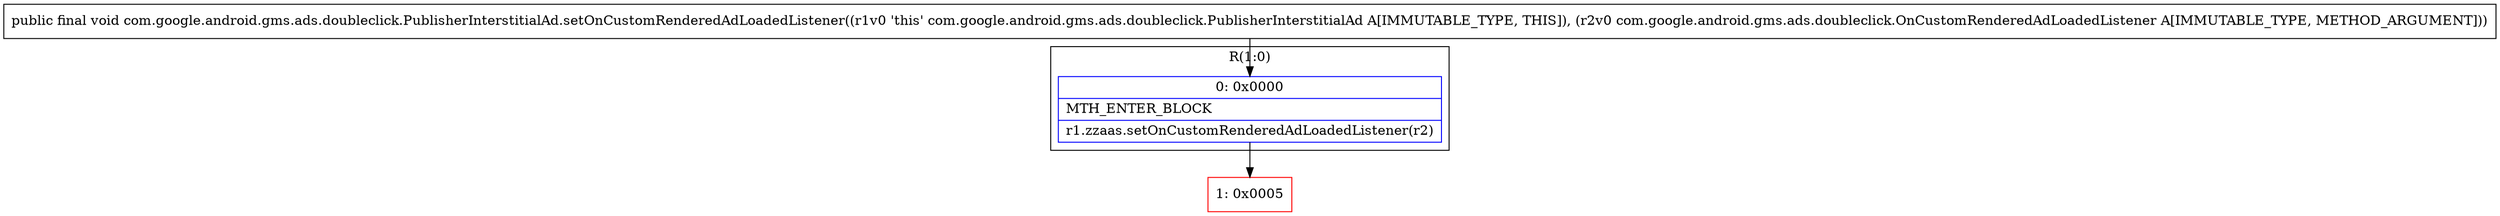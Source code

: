 digraph "CFG forcom.google.android.gms.ads.doubleclick.PublisherInterstitialAd.setOnCustomRenderedAdLoadedListener(Lcom\/google\/android\/gms\/ads\/doubleclick\/OnCustomRenderedAdLoadedListener;)V" {
subgraph cluster_Region_1025875346 {
label = "R(1:0)";
node [shape=record,color=blue];
Node_0 [shape=record,label="{0\:\ 0x0000|MTH_ENTER_BLOCK\l|r1.zzaas.setOnCustomRenderedAdLoadedListener(r2)\l}"];
}
Node_1 [shape=record,color=red,label="{1\:\ 0x0005}"];
MethodNode[shape=record,label="{public final void com.google.android.gms.ads.doubleclick.PublisherInterstitialAd.setOnCustomRenderedAdLoadedListener((r1v0 'this' com.google.android.gms.ads.doubleclick.PublisherInterstitialAd A[IMMUTABLE_TYPE, THIS]), (r2v0 com.google.android.gms.ads.doubleclick.OnCustomRenderedAdLoadedListener A[IMMUTABLE_TYPE, METHOD_ARGUMENT])) }"];
MethodNode -> Node_0;
Node_0 -> Node_1;
}

